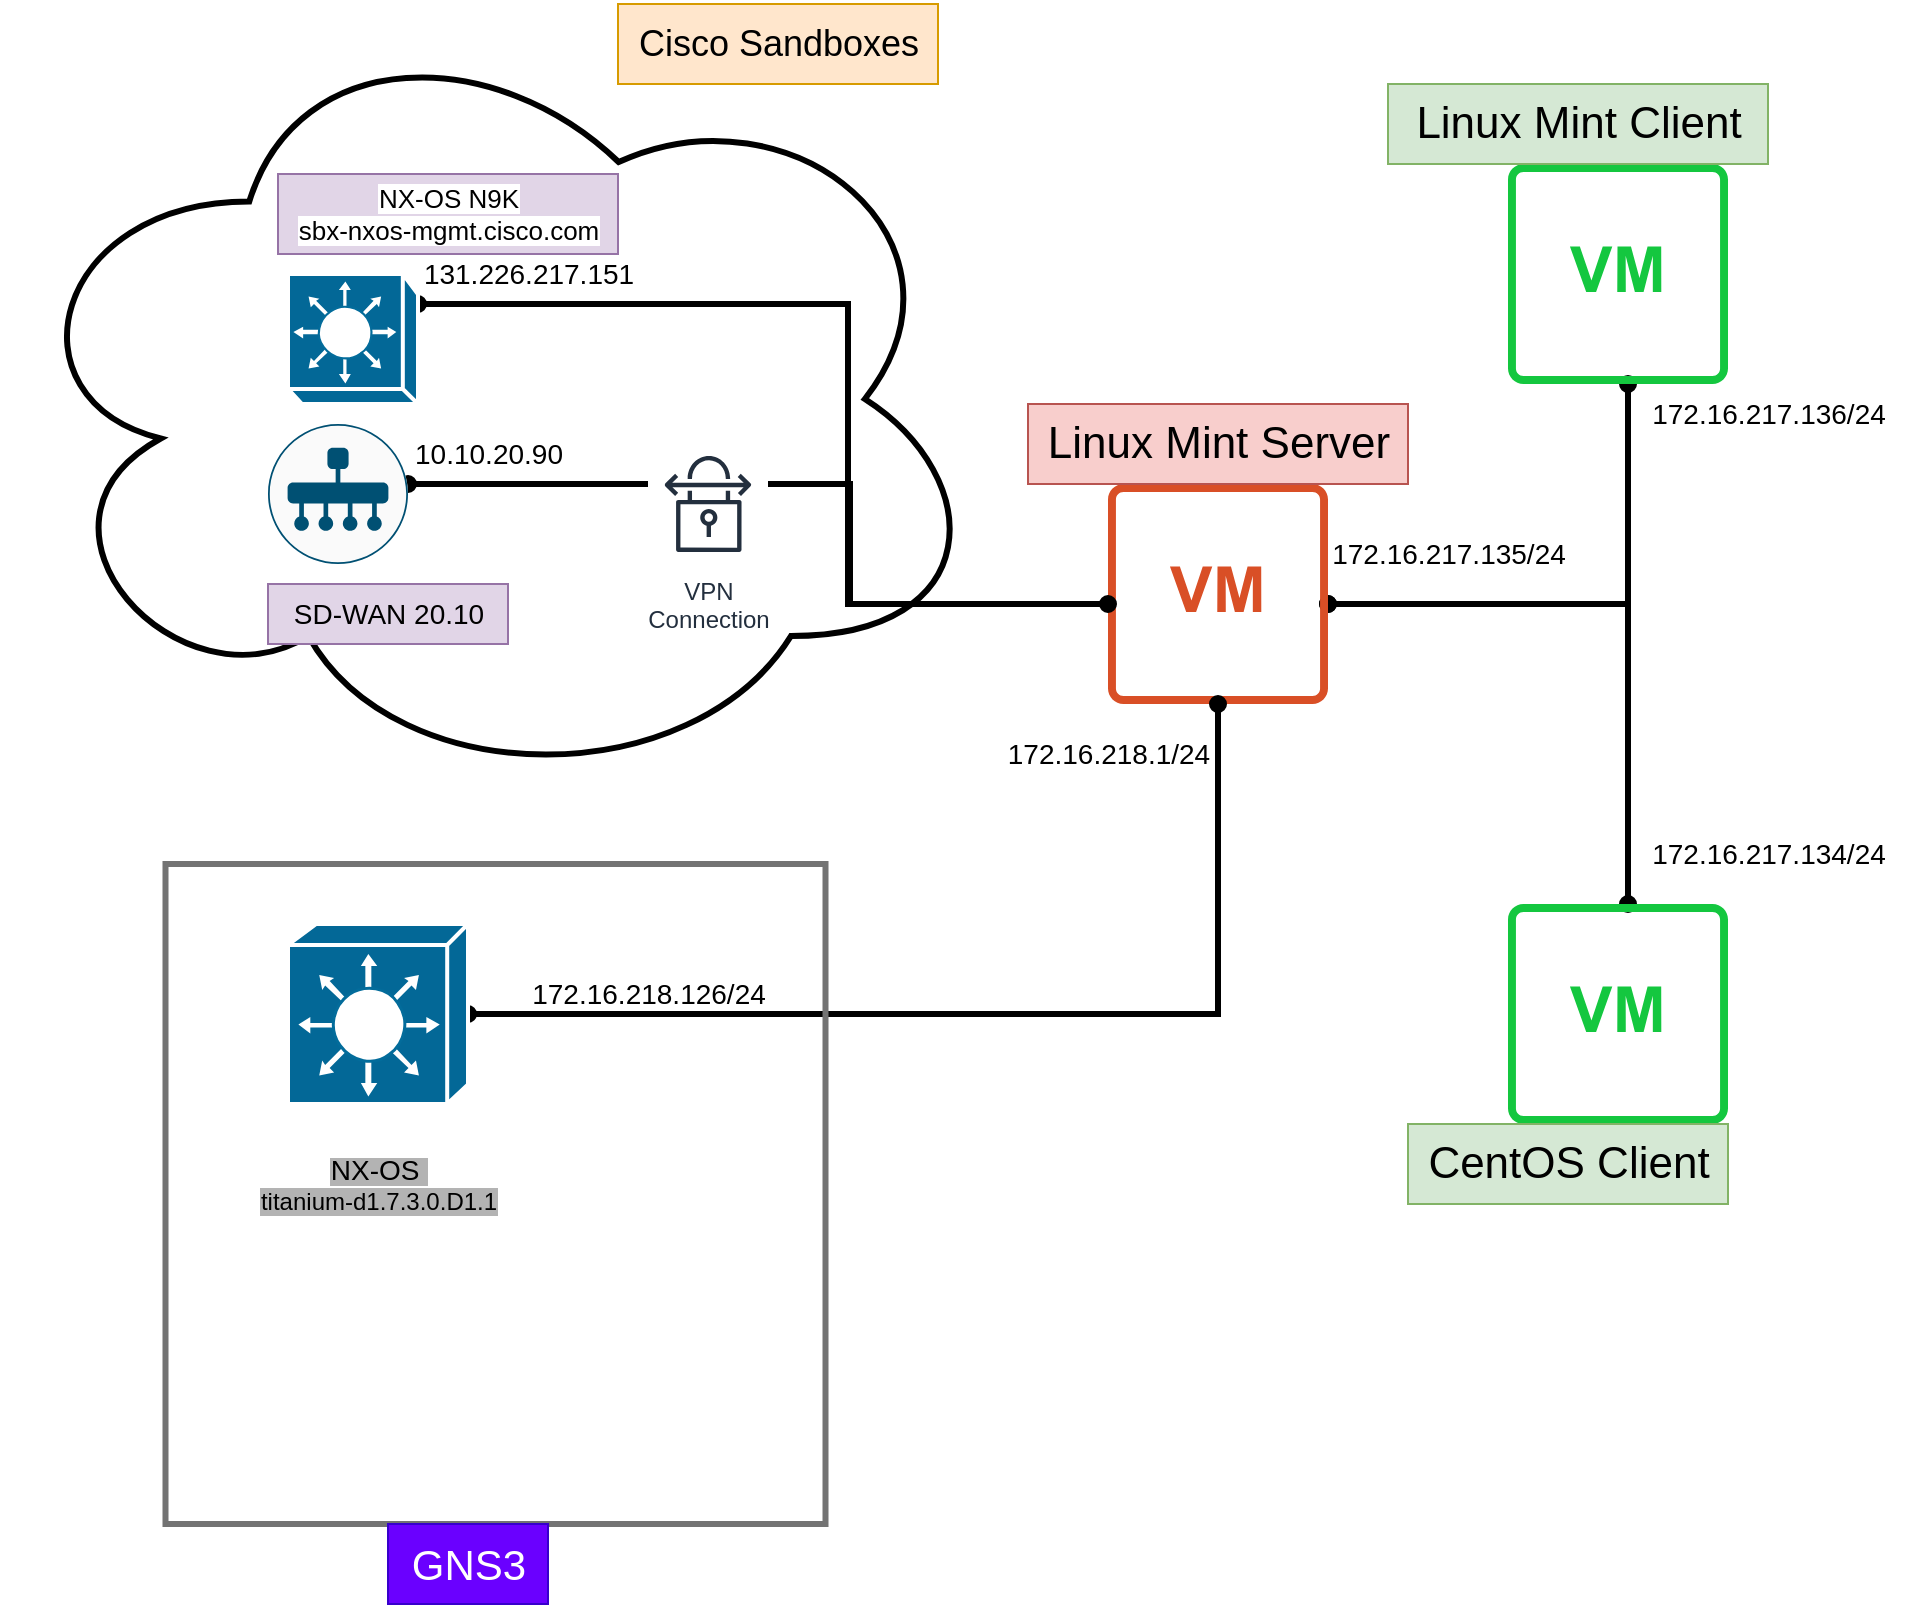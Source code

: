 <mxfile version="22.1.17" type="github">
  <diagram name="Page-1" id="c37626ed-c26b-45fb-9056-f9ebc6bb27b6">
    <mxGraphModel dx="3174" dy="1981" grid="1" gridSize="10" guides="1" tooltips="1" connect="1" arrows="1" fold="1" page="1" pageScale="1" pageWidth="1100" pageHeight="850" background="none" math="0" shadow="0">
      <root>
        <mxCell id="0" />
        <mxCell id="1" parent="0" />
        <mxCell id="5QUIOsg6C6gAUDgOOI8i-7" style="rounded=0;orthogonalLoop=1;jettySize=auto;html=1;fontSize=14;edgeStyle=orthogonalEdgeStyle;endArrow=oval;endFill=1;strokeWidth=3;startArrow=oval;startFill=1;" parent="1" source="5QUIOsg6C6gAUDgOOI8i-2" target="5QUIOsg6C6gAUDgOOI8i-3" edge="1">
          <mxGeometry relative="1" as="geometry">
            <Array as="points">
              <mxPoint x="810" y="300" />
            </Array>
          </mxGeometry>
        </mxCell>
        <mxCell id="5QUIOsg6C6gAUDgOOI8i-8" style="edgeStyle=orthogonalEdgeStyle;rounded=0;orthogonalLoop=1;jettySize=auto;html=1;endArrow=oval;endFill=1;strokeWidth=3;startArrow=oval;startFill=1;" parent="1" source="5QUIOsg6C6gAUDgOOI8i-2" target="5QUIOsg6C6gAUDgOOI8i-4" edge="1">
          <mxGeometry relative="1" as="geometry">
            <Array as="points">
              <mxPoint x="810" y="300" />
            </Array>
          </mxGeometry>
        </mxCell>
        <mxCell id="5QUIOsg6C6gAUDgOOI8i-2" value="" style="sketch=0;pointerEvents=1;shadow=0;dashed=0;html=1;strokeColor=none;fillColor=#D94F26;aspect=fixed;labelPosition=center;verticalLabelPosition=bottom;verticalAlign=top;align=center;outlineConnect=0;shape=mxgraph.vvd.virtual_machine;" parent="1" vertex="1">
          <mxGeometry x="550" y="240" width="110" height="110" as="geometry" />
        </mxCell>
        <mxCell id="5QUIOsg6C6gAUDgOOI8i-3" value="" style="sketch=0;pointerEvents=1;shadow=0;dashed=0;html=1;strokeColor=none;fillColor=#14C73F;aspect=fixed;labelPosition=center;verticalLabelPosition=bottom;verticalAlign=top;align=center;outlineConnect=0;shape=mxgraph.vvd.virtual_machine;gradientColor=none;fillStyle=auto;" parent="1" vertex="1">
          <mxGeometry x="750" y="80" width="110" height="110" as="geometry" />
        </mxCell>
        <mxCell id="5QUIOsg6C6gAUDgOOI8i-4" value="" style="sketch=0;pointerEvents=1;shadow=0;dashed=0;html=1;strokeColor=none;fillColor=#14C73F;aspect=fixed;labelPosition=center;verticalLabelPosition=bottom;verticalAlign=top;align=center;outlineConnect=0;shape=mxgraph.vvd.virtual_machine;" parent="1" vertex="1">
          <mxGeometry x="750" y="450" width="110" height="110" as="geometry" />
        </mxCell>
        <mxCell id="5QUIOsg6C6gAUDgOOI8i-5" value="Linux Mint Client" style="text;html=1;align=center;verticalAlign=middle;resizable=0;points=[];autosize=1;strokeColor=#82b366;fillColor=#d5e8d4;fontSize=22;" parent="1" vertex="1">
          <mxGeometry x="690" y="40" width="190" height="40" as="geometry" />
        </mxCell>
        <mxCell id="5QUIOsg6C6gAUDgOOI8i-6" value="CentOS Client" style="text;html=1;align=center;verticalAlign=middle;resizable=0;points=[];autosize=1;strokeColor=#82b366;fillColor=#d5e8d4;fontSize=22;" parent="1" vertex="1">
          <mxGeometry x="700" y="560" width="160" height="40" as="geometry" />
        </mxCell>
        <mxCell id="SKqrefdbE4jGRK-kVlry-1" value="&lt;font style=&quot;font-size: 14px;&quot;&gt;172.16.217.135/24&lt;/font&gt;" style="text;html=1;align=center;verticalAlign=middle;resizable=0;points=[];autosize=1;strokeColor=none;fillColor=none;strokeWidth=2;" parent="1" vertex="1">
          <mxGeometry x="650" y="260" width="140" height="30" as="geometry" />
        </mxCell>
        <mxCell id="SKqrefdbE4jGRK-kVlry-2" value="&lt;font style=&quot;font-size: 14px;&quot;&gt;172.16.217.136/24&lt;/font&gt;" style="text;html=1;align=center;verticalAlign=middle;resizable=0;points=[];autosize=1;strokeColor=none;fillColor=none;strokeWidth=2;" parent="1" vertex="1">
          <mxGeometry x="810" y="190" width="140" height="30" as="geometry" />
        </mxCell>
        <mxCell id="SKqrefdbE4jGRK-kVlry-3" value="&lt;font style=&quot;font-size: 14px;&quot;&gt;172.16.217.134/24&lt;/font&gt;" style="text;html=1;align=center;verticalAlign=middle;resizable=0;points=[];autosize=1;strokeColor=none;fillColor=none;strokeWidth=2;" parent="1" vertex="1">
          <mxGeometry x="810" y="410" width="140" height="30" as="geometry" />
        </mxCell>
        <mxCell id="SKqrefdbE4jGRK-kVlry-4" value="&lt;font style=&quot;font-size: 22px;&quot;&gt;Linux Mint Server&lt;br&gt;&lt;/font&gt;" style="text;html=1;align=center;verticalAlign=middle;resizable=0;points=[];autosize=1;strokeColor=#b85450;fillColor=#f8cecc;" parent="1" vertex="1">
          <mxGeometry x="510" y="200" width="190" height="40" as="geometry" />
        </mxCell>
        <mxCell id="SKqrefdbE4jGRK-kVlry-8" style="edgeStyle=orthogonalEdgeStyle;rounded=0;orthogonalLoop=1;jettySize=auto;html=1;strokeWidth=3;startArrow=oval;startFill=1;endArrow=oval;endFill=1;" parent="1" source="SKqrefdbE4jGRK-kVlry-7" target="5QUIOsg6C6gAUDgOOI8i-2" edge="1">
          <mxGeometry relative="1" as="geometry" />
        </mxCell>
        <mxCell id="SKqrefdbE4jGRK-kVlry-7" value="" style="shape=mxgraph.cisco.switches.layer_3_switch;sketch=0;html=1;pointerEvents=1;dashed=0;fillColor=#036897;strokeColor=#ffffff;strokeWidth=2;verticalLabelPosition=bottom;verticalAlign=top;align=center;outlineConnect=0;" parent="1" vertex="1">
          <mxGeometry x="140" y="460" width="90" height="90" as="geometry" />
        </mxCell>
        <mxCell id="SKqrefdbE4jGRK-kVlry-9" value="&lt;font style=&quot;font-size: 14px;&quot;&gt;172.16.218.126/24&lt;/font&gt;" style="text;html=1;align=center;verticalAlign=middle;resizable=0;points=[];autosize=1;strokeColor=none;fillColor=none;" parent="1" vertex="1">
          <mxGeometry x="250" y="480" width="140" height="30" as="geometry" />
        </mxCell>
        <mxCell id="SKqrefdbE4jGRK-kVlry-10" value="&lt;font data-darkreader-inline-bgcolor=&quot;&quot; style=&quot;--darkreader-inline-bgcolor: #b7aa91; background-color: rgb(179, 179, 179);&quot;&gt;&lt;font style=&quot;font-size: 14px;&quot;&gt;NX-OS&amp;nbsp;&lt;br&gt;&lt;/font&gt;titanium-d1.7.3.0.D1.1&lt;br&gt;&lt;/font&gt;" style="text;html=1;align=center;verticalAlign=middle;resizable=0;points=[];autosize=1;strokeColor=none;fillColor=none;" parent="1" vertex="1">
          <mxGeometry x="115" y="570" width="140" height="40" as="geometry" />
        </mxCell>
        <mxCell id="SKqrefdbE4jGRK-kVlry-14" style="edgeStyle=orthogonalEdgeStyle;rounded=0;orthogonalLoop=1;jettySize=auto;html=1;strokeWidth=3;endArrow=oval;endFill=1;startArrow=oval;startFill=1;" parent="1" source="SKqrefdbE4jGRK-kVlry-11" target="5QUIOsg6C6gAUDgOOI8i-2" edge="1">
          <mxGeometry relative="1" as="geometry">
            <Array as="points">
              <mxPoint x="420" y="150" />
              <mxPoint x="420" y="300" />
            </Array>
          </mxGeometry>
        </mxCell>
        <mxCell id="SKqrefdbE4jGRK-kVlry-11" value="" style="shape=mxgraph.cisco.switches.layer_3_switch;sketch=0;html=1;pointerEvents=1;dashed=0;fillColor=#036897;strokeColor=#ffffff;strokeWidth=2;verticalLabelPosition=bottom;verticalAlign=top;align=center;outlineConnect=0;direction=south;" parent="1" vertex="1">
          <mxGeometry x="140" y="135" width="65" height="65" as="geometry" />
        </mxCell>
        <mxCell id="SKqrefdbE4jGRK-kVlry-12" value="&lt;font style=&quot;font-size: 14px;&quot;&gt;172.16.218.1/24&lt;/font&gt;" style="text;html=1;align=center;verticalAlign=middle;resizable=0;points=[];autosize=1;strokeColor=none;fillColor=none;" parent="1" vertex="1">
          <mxGeometry x="490" y="360" width="120" height="30" as="geometry" />
        </mxCell>
        <mxCell id="SKqrefdbE4jGRK-kVlry-13" value="&lt;font style=&quot;font-size: 13px;&quot;&gt;&lt;span data-darkreader-inline-bgcolor=&quot;&quot; style=&quot;background-color: rgb(255, 255, 255); --darkreader-inline-bgcolor: #f5e4c7;&quot;&gt;NX-OS N9K&lt;br&gt;sbx-nxos-mgmt.cisco.com&lt;/span&gt;&lt;br&gt;&lt;/font&gt;" style="text;html=1;align=center;verticalAlign=middle;resizable=0;points=[];autosize=1;strokeColor=#9673a6;fillColor=#e1d5e7;" parent="1" vertex="1">
          <mxGeometry x="135" y="85" width="170" height="40" as="geometry" />
        </mxCell>
        <mxCell id="SKqrefdbE4jGRK-kVlry-16" value="&lt;font style=&quot;font-size: 14px;&quot;&gt;131.226.217.151&lt;/font&gt;" style="text;html=1;align=center;verticalAlign=middle;resizable=0;points=[];autosize=1;strokeColor=none;fillColor=none;" parent="1" vertex="1">
          <mxGeometry x="195" y="120" width="130" height="30" as="geometry" />
        </mxCell>
        <mxCell id="uoScM_JRLTIt4xIplNKj-1" value="" style="ellipse;shape=cloud;whiteSpace=wrap;html=1;fillColor=none;strokeWidth=3;" parent="1" vertex="1">
          <mxGeometry x="-2.5" width="492.5" height="395" as="geometry" />
        </mxCell>
        <mxCell id="uoScM_JRLTIt4xIplNKj-2" value="&lt;font style=&quot;font-size: 18px;&quot;&gt;Cisco Sandboxes&lt;/font&gt;" style="text;html=1;align=center;verticalAlign=middle;resizable=0;points=[];autosize=1;strokeColor=#d79b00;fillColor=#ffe6cc;" parent="1" vertex="1">
          <mxGeometry x="305" width="160" height="40" as="geometry" />
        </mxCell>
        <mxCell id="uoScM_JRLTIt4xIplNKj-3" value="" style="whiteSpace=wrap;html=1;aspect=fixed;fillColor=none;strokeWidth=3;strokeColor=#737373;" parent="1" vertex="1">
          <mxGeometry x="78.75" y="430" width="330" height="330" as="geometry" />
        </mxCell>
        <mxCell id="uoScM_JRLTIt4xIplNKj-4" value="&lt;font style=&quot;font-size: 21px;&quot;&gt;GNS3&lt;/font&gt;" style="text;html=1;align=center;verticalAlign=middle;resizable=0;points=[];autosize=1;strokeColor=#3700CC;fillColor=#6a00ff;fontColor=#ffffff;" parent="1" vertex="1">
          <mxGeometry x="190" y="760" width="80" height="40" as="geometry" />
        </mxCell>
        <mxCell id="KDhRdoc6jdtzvL8qm2EQ-2" style="edgeStyle=orthogonalEdgeStyle;rounded=0;orthogonalLoop=1;jettySize=auto;html=1;strokeWidth=3;startArrow=oval;startFill=1;endArrow=none;endFill=0;" parent="1" source="KDhRdoc6jdtzvL8qm2EQ-1" edge="1">
          <mxGeometry relative="1" as="geometry">
            <mxPoint x="420" y="300" as="targetPoint" />
            <Array as="points">
              <mxPoint x="421" y="240" />
            </Array>
          </mxGeometry>
        </mxCell>
        <mxCell id="KDhRdoc6jdtzvL8qm2EQ-1" value="" style="sketch=0;points=[[0.5,0,0],[1,0.5,0],[0.5,1,0],[0,0.5,0],[0.145,0.145,0],[0.856,0.145,0],[0.855,0.856,0],[0.145,0.855,0]];verticalLabelPosition=bottom;html=1;verticalAlign=top;aspect=fixed;align=center;pointerEvents=1;shape=mxgraph.cisco19.rect;prIcon=vmanage;fillColor=#FAFAFA;strokeColor=#005073;" parent="1" vertex="1">
          <mxGeometry x="130" y="210" width="70" height="70" as="geometry" />
        </mxCell>
        <mxCell id="KDhRdoc6jdtzvL8qm2EQ-3" value="&lt;font style=&quot;font-size: 14px;&quot;&gt;SD-WAN 20.10&lt;/font&gt;" style="text;html=1;align=center;verticalAlign=middle;resizable=0;points=[];autosize=1;strokeColor=#9673a6;fillColor=#e1d5e7;" parent="1" vertex="1">
          <mxGeometry x="130" y="290" width="120" height="30" as="geometry" />
        </mxCell>
        <mxCell id="KDhRdoc6jdtzvL8qm2EQ-4" value="&lt;font style=&quot;font-size: 14px;&quot;&gt;10.10.20.90&lt;/font&gt;" style="text;html=1;align=center;verticalAlign=middle;resizable=0;points=[];autosize=1;strokeColor=none;fillColor=none;" parent="1" vertex="1">
          <mxGeometry x="190" y="210" width="100" height="30" as="geometry" />
        </mxCell>
        <mxCell id="KDhRdoc6jdtzvL8qm2EQ-8" value="VPN&#xa;Connection" style="sketch=0;outlineConnect=0;fontColor=#232F3E;gradientColor=none;strokeColor=#232F3E;fillColor=#ffffff;dashed=0;verticalLabelPosition=bottom;verticalAlign=top;align=center;html=1;fontSize=12;fontStyle=0;aspect=fixed;shape=mxgraph.aws4.resourceIcon;resIcon=mxgraph.aws4.vpn_connection;" parent="1" vertex="1">
          <mxGeometry x="320" y="220" width="60" height="60" as="geometry" />
        </mxCell>
      </root>
    </mxGraphModel>
  </diagram>
</mxfile>
